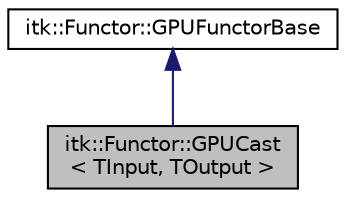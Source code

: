 digraph "itk::Functor::GPUCast&lt; TInput, TOutput &gt;"
{
 // LATEX_PDF_SIZE
  edge [fontname="Helvetica",fontsize="10",labelfontname="Helvetica",labelfontsize="10"];
  node [fontname="Helvetica",fontsize="10",shape=record];
  Node1 [label="itk::Functor::GPUCast\l\< TInput, TOutput \>",height=0.2,width=0.4,color="black", fillcolor="grey75", style="filled", fontcolor="black",tooltip=" "];
  Node2 -> Node1 [dir="back",color="midnightblue",fontsize="10",style="solid",fontname="Helvetica"];
  Node2 [label="itk::Functor::GPUFunctorBase",height=0.2,width=0.4,color="black", fillcolor="white", style="filled",URL="$classitk_1_1Functor_1_1GPUFunctorBase.html",tooltip="Base functor class for GPU functor image filters."];
}
